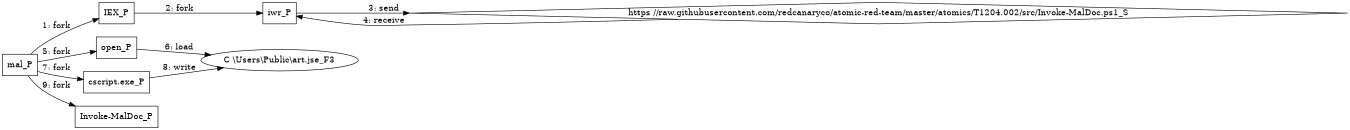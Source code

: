 digraph "T1204.002" {
rankdir="LR"
size="9"
fixedsize="false"
splines="true"
nodesep=0.3
ranksep=0
fontsize=10
overlap="scalexy"
engine= "neato"
	"mal_P" [node_type=Process shape=box]
	"IEX_P" [node_type=Process shape=box]
	"iwr_P" [node_type=Process shape=box]
	"https //raw.githubusercontent.com/redcanaryco/atomic-red-team/master/atomics/T1204.002/src/Invoke-MalDoc.ps1_S" [node_type=Socket shape=diamond]
	"open_P" [node_type=Process shape=box]
	"cscript.exe_P" [node_type=Process shape=box]
	"Invoke-MalDoc_P" [node_type=Process shape=box]
	"C \\Users\\Public\\art.jse_F3" [node_type=File shape=ellipse]
	"mal_P" -> "IEX_P" [label="1: fork"]
	"IEX_P" -> "iwr_P" [label="2: fork"]
	"iwr_P" -> "https //raw.githubusercontent.com/redcanaryco/atomic-red-team/master/atomics/T1204.002/src/Invoke-MalDoc.ps1_S" [label="3: send"]
	"https //raw.githubusercontent.com/redcanaryco/atomic-red-team/master/atomics/T1204.002/src/Invoke-MalDoc.ps1_S" -> "iwr_P" [label="4: receive"]
	"mal_P" -> "open_P" [label="5: fork"]
	"open_P" -> "C \\Users\\Public\\art.jse_F3" [label="6: load"]
	"mal_P" -> "cscript.exe_P" [label="7: fork"]
	"cscript.exe_P" -> "C \\Users\\Public\\art.jse_F3" [label="8: write"]
	"mal_P" -> "Invoke-MalDoc_P" [label="9: fork"]
}
